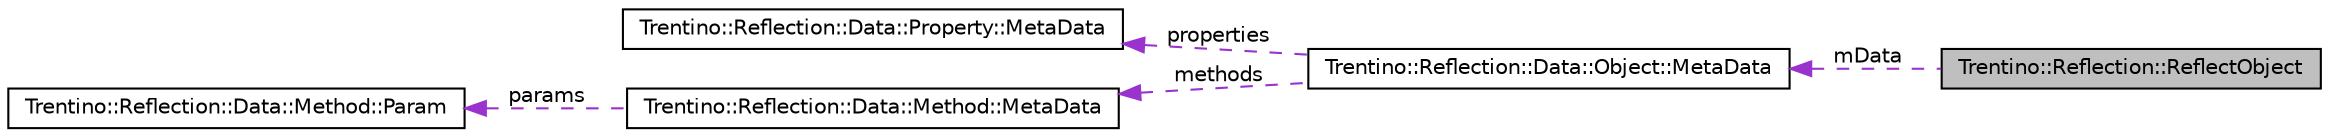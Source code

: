 digraph G
{
  edge [fontname="Helvetica",fontsize="10",labelfontname="Helvetica",labelfontsize="10"];
  node [fontname="Helvetica",fontsize="10",shape=record];
  rankdir="LR";
  Node1 [label="Trentino::Reflection::ReflectObject",height=0.2,width=0.4,color="black", fillcolor="grey75", style="filled" fontcolor="black"];
  Node2 -> Node1 [dir="back",color="darkorchid3",fontsize="10",style="dashed",label=" mData" ,fontname="Helvetica"];
  Node2 [label="Trentino::Reflection::Data::Object::MetaData",height=0.2,width=0.4,color="black", fillcolor="white", style="filled",URL="$struct_trentino_1_1_reflection_1_1_data_1_1_object_1_1_meta_data.html",tooltip="MetaData structure is used to hold all relevant information about an object. This is the internal POD..."];
  Node3 -> Node2 [dir="back",color="darkorchid3",fontsize="10",style="dashed",label=" properties" ,fontname="Helvetica"];
  Node3 [label="Trentino::Reflection::Data::Property::MetaData",height=0.2,width=0.4,color="black", fillcolor="white", style="filled",URL="$struct_trentino_1_1_reflection_1_1_data_1_1_property_1_1_meta_data.html",tooltip="MetaData structure is used to hold all relevant information about a property. This is the public POD ..."];
  Node4 -> Node2 [dir="back",color="darkorchid3",fontsize="10",style="dashed",label=" methods" ,fontname="Helvetica"];
  Node4 [label="Trentino::Reflection::Data::Method::MetaData",height=0.2,width=0.4,color="black", fillcolor="white", style="filled",URL="$struct_trentino_1_1_reflection_1_1_data_1_1_method_1_1_meta_data.html",tooltip="MetaData structure is used to hold all relevant information about a method which can be called by Inv..."];
  Node5 -> Node4 [dir="back",color="darkorchid3",fontsize="10",style="dashed",label=" params" ,fontname="Helvetica"];
  Node5 [label="Trentino::Reflection::Data::Method::Param",height=0.2,width=0.4,color="black", fillcolor="white", style="filled",URL="$struct_trentino_1_1_reflection_1_1_data_1_1_method_1_1_param.html"];
}
